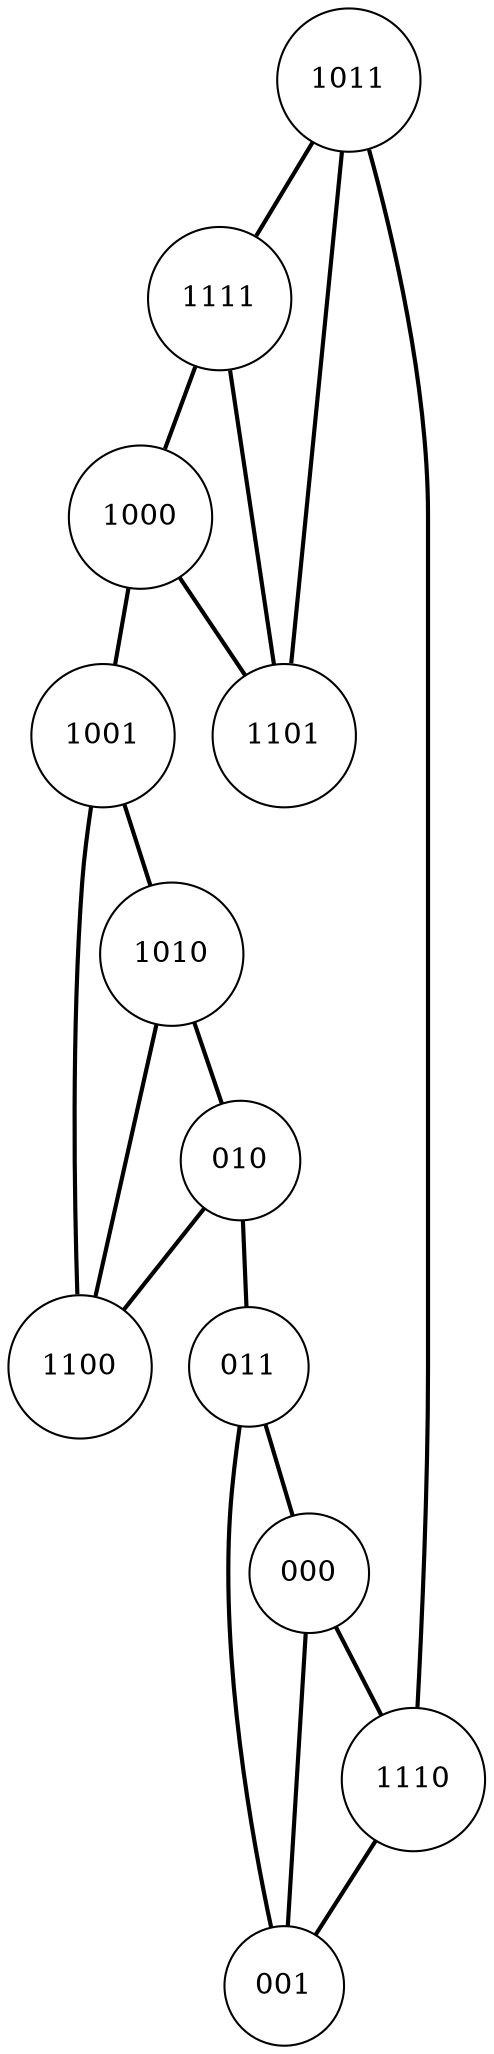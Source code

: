 graph G {
  node [shape="circle"];
  edge [penwidth=2];
  overlap=false;

  A [label="1011"];
  B [label="1111"];
  C [label="1101"];
  D [label="1000"];
  E [label="1001"];
  F [label="1010"];
  G [label="1100"];
  H [label="010"];
  I [label="011"];
  J [label="000"];
  K [label="001"];
  L [label="1110"];

  A -- B -- D -- C -- A;
  B -- C;

  E -- F -- H -- G -- E;
  F -- G;

  I -- J -- L -- K -- I;
  J -- K;

  # Link between groups
  D -- E;
  H -- I;
  L -- A;
}
